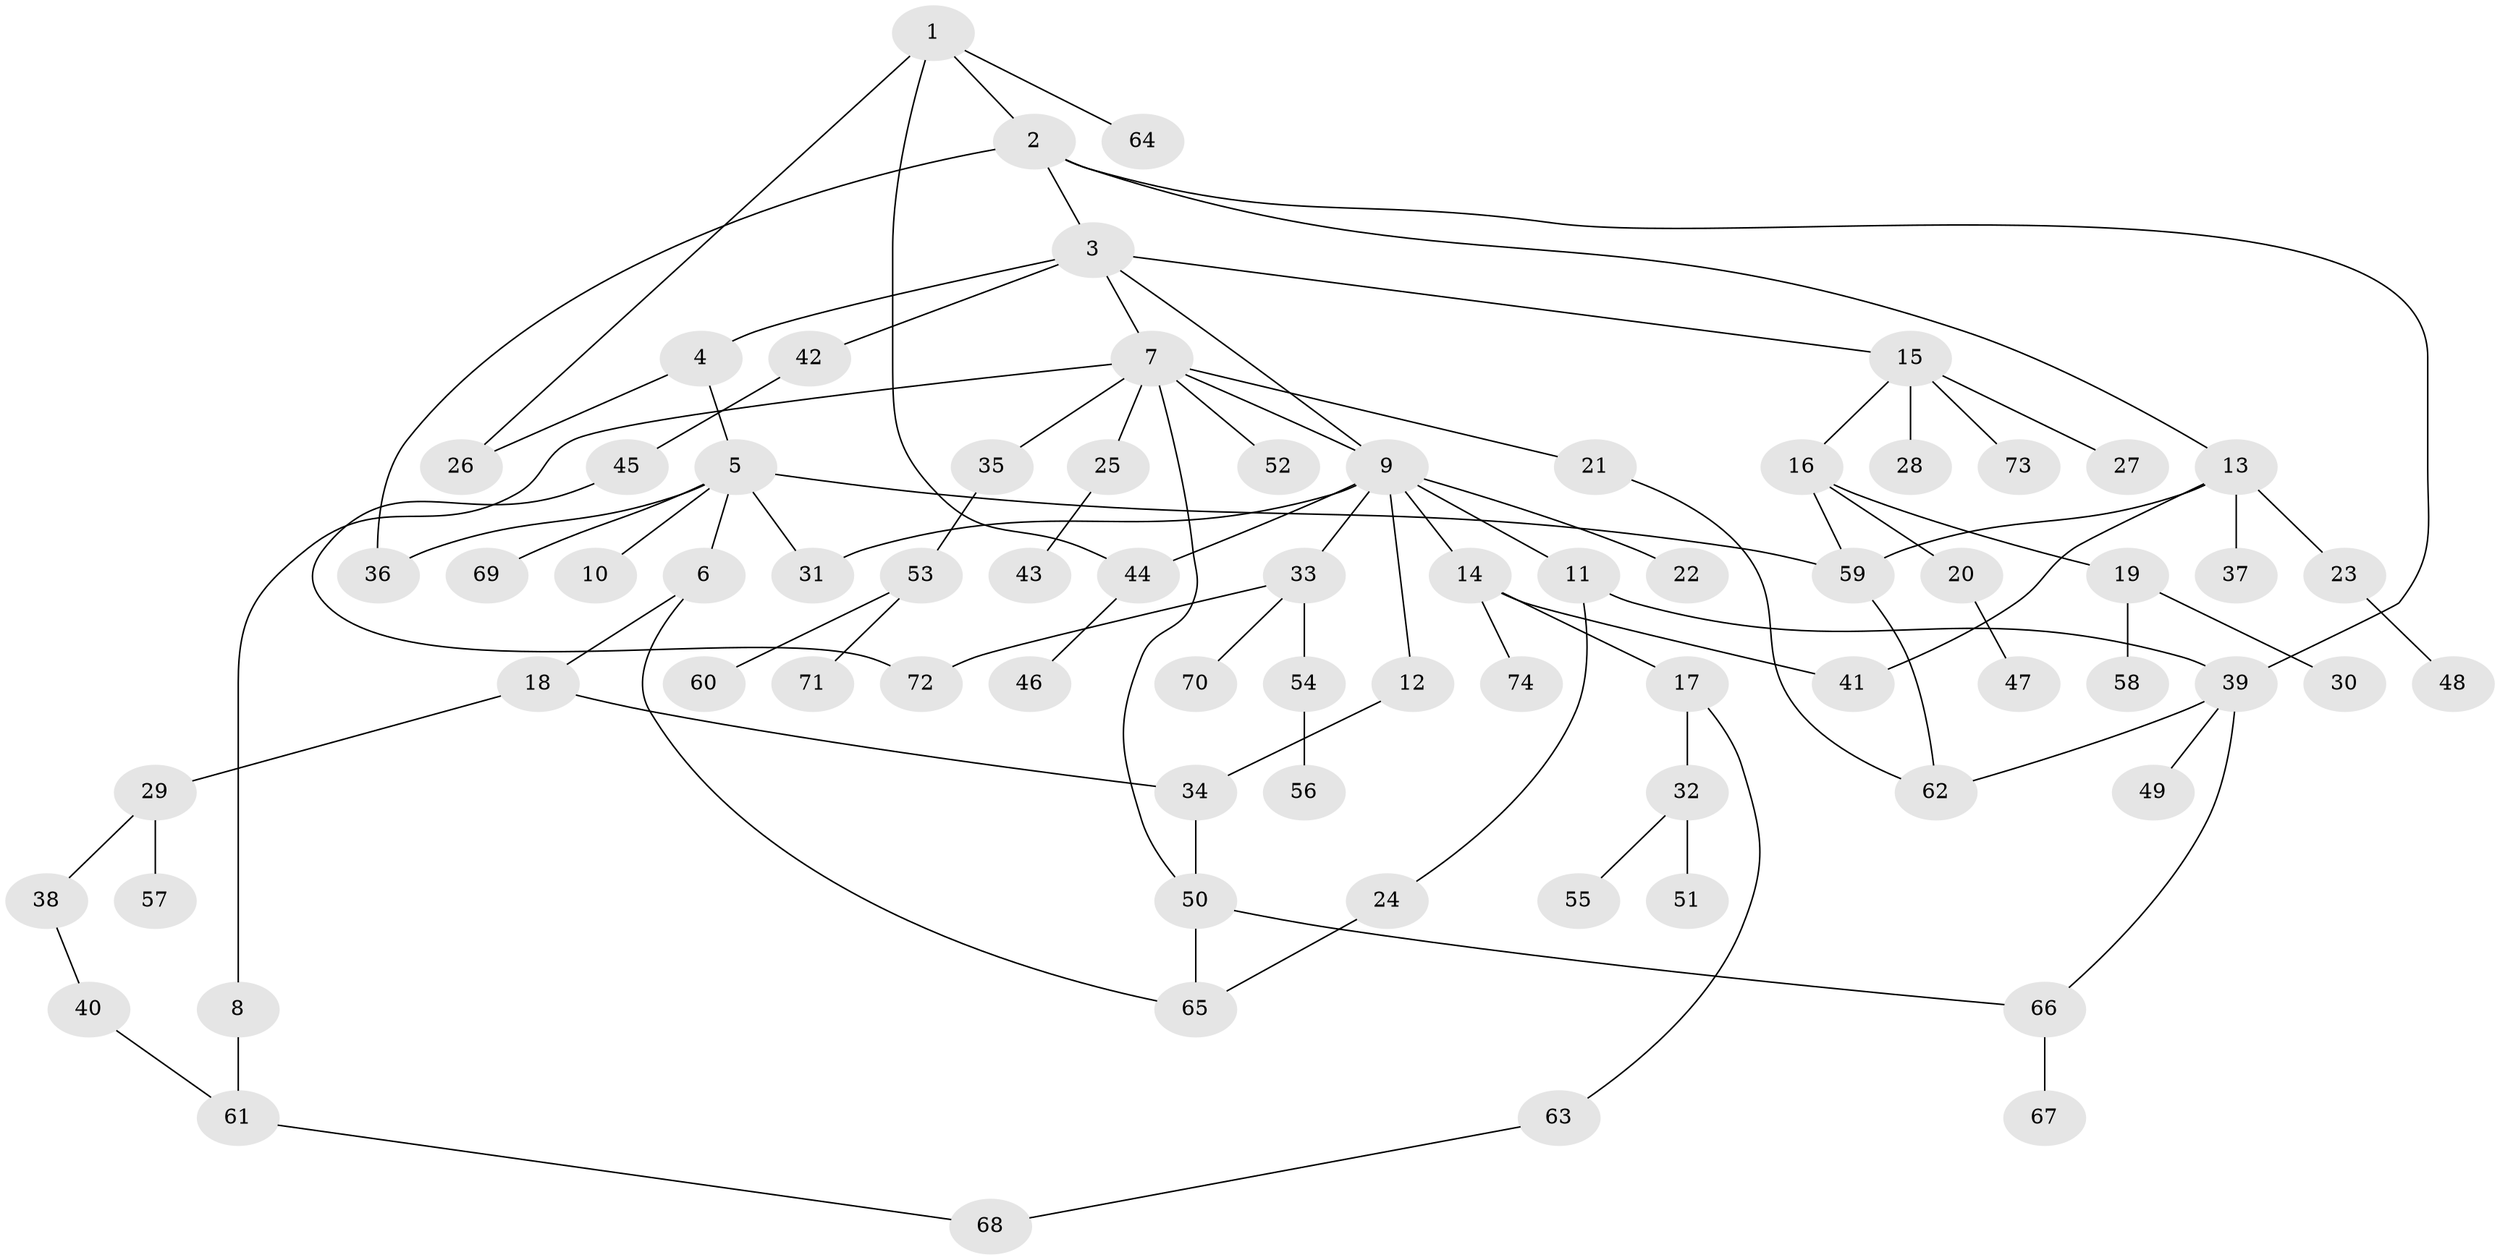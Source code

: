 // coarse degree distribution, {4: 0.0967741935483871, 5: 0.0967741935483871, 6: 0.06451612903225806, 7: 0.03225806451612903, 3: 0.16129032258064516, 8: 0.03225806451612903, 2: 0.2903225806451613, 1: 0.22580645161290322}
// Generated by graph-tools (version 1.1) at 2025/48/03/04/25 22:48:36]
// undirected, 74 vertices, 92 edges
graph export_dot {
  node [color=gray90,style=filled];
  1;
  2;
  3;
  4;
  5;
  6;
  7;
  8;
  9;
  10;
  11;
  12;
  13;
  14;
  15;
  16;
  17;
  18;
  19;
  20;
  21;
  22;
  23;
  24;
  25;
  26;
  27;
  28;
  29;
  30;
  31;
  32;
  33;
  34;
  35;
  36;
  37;
  38;
  39;
  40;
  41;
  42;
  43;
  44;
  45;
  46;
  47;
  48;
  49;
  50;
  51;
  52;
  53;
  54;
  55;
  56;
  57;
  58;
  59;
  60;
  61;
  62;
  63;
  64;
  65;
  66;
  67;
  68;
  69;
  70;
  71;
  72;
  73;
  74;
  1 -- 2;
  1 -- 26;
  1 -- 44;
  1 -- 64;
  2 -- 3;
  2 -- 13;
  2 -- 36;
  2 -- 39;
  3 -- 4;
  3 -- 7;
  3 -- 9;
  3 -- 15;
  3 -- 42;
  4 -- 5;
  4 -- 26;
  5 -- 6;
  5 -- 10;
  5 -- 36;
  5 -- 69;
  5 -- 31;
  5 -- 59;
  6 -- 18;
  6 -- 65;
  7 -- 8;
  7 -- 21;
  7 -- 25;
  7 -- 35;
  7 -- 50;
  7 -- 52;
  7 -- 9;
  8 -- 61;
  9 -- 11;
  9 -- 12;
  9 -- 14;
  9 -- 22;
  9 -- 31;
  9 -- 33;
  9 -- 44;
  11 -- 24;
  11 -- 39;
  12 -- 34;
  13 -- 23;
  13 -- 37;
  13 -- 59;
  13 -- 41;
  14 -- 17;
  14 -- 41;
  14 -- 74;
  15 -- 16;
  15 -- 27;
  15 -- 28;
  15 -- 73;
  16 -- 19;
  16 -- 20;
  16 -- 59;
  17 -- 32;
  17 -- 63;
  18 -- 29;
  18 -- 34;
  19 -- 30;
  19 -- 58;
  20 -- 47;
  21 -- 62;
  23 -- 48;
  24 -- 65;
  25 -- 43;
  29 -- 38;
  29 -- 57;
  32 -- 51;
  32 -- 55;
  33 -- 54;
  33 -- 70;
  33 -- 72;
  34 -- 50;
  35 -- 53;
  38 -- 40;
  39 -- 49;
  39 -- 62;
  39 -- 66;
  40 -- 61;
  42 -- 45;
  44 -- 46;
  45 -- 72;
  50 -- 66;
  50 -- 65;
  53 -- 60;
  53 -- 71;
  54 -- 56;
  59 -- 62;
  61 -- 68;
  63 -- 68;
  66 -- 67;
}
